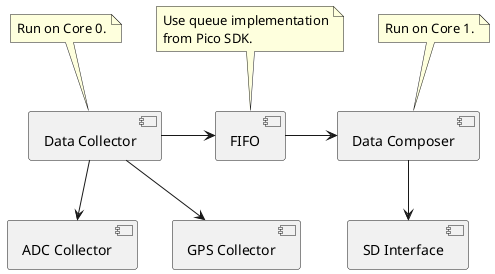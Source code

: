@startuml Bahama Mama Telemetry Components

[Data Collector] as collector
[Data Composer] as composer
[FIFO] as fifo
[SD Interface] as sd
[ADC Collector] as adc
[GPS Collector] as gps

note top of fifo
    Use queue implementation
    from Pico SDK.
end note

note top of collector
    Run on Core 0.
end note

note top of composer
    Run on Core 1.
end note

collector -> fifo
fifo -> composer

collector -d-> adc
collector -d-> gps

composer -d-> sd

@enduml